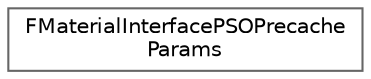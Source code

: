 digraph "Graphical Class Hierarchy"
{
 // INTERACTIVE_SVG=YES
 // LATEX_PDF_SIZE
  bgcolor="transparent";
  edge [fontname=Helvetica,fontsize=10,labelfontname=Helvetica,labelfontsize=10];
  node [fontname=Helvetica,fontsize=10,shape=box,height=0.2,width=0.4];
  rankdir="LR";
  Node0 [id="Node000000",label="FMaterialInterfacePSOPrecache\lParams",height=0.2,width=0.4,color="grey40", fillcolor="white", style="filled",URL="$d7/d26/structFMaterialInterfacePSOPrecacheParams.html",tooltip=" "];
}

